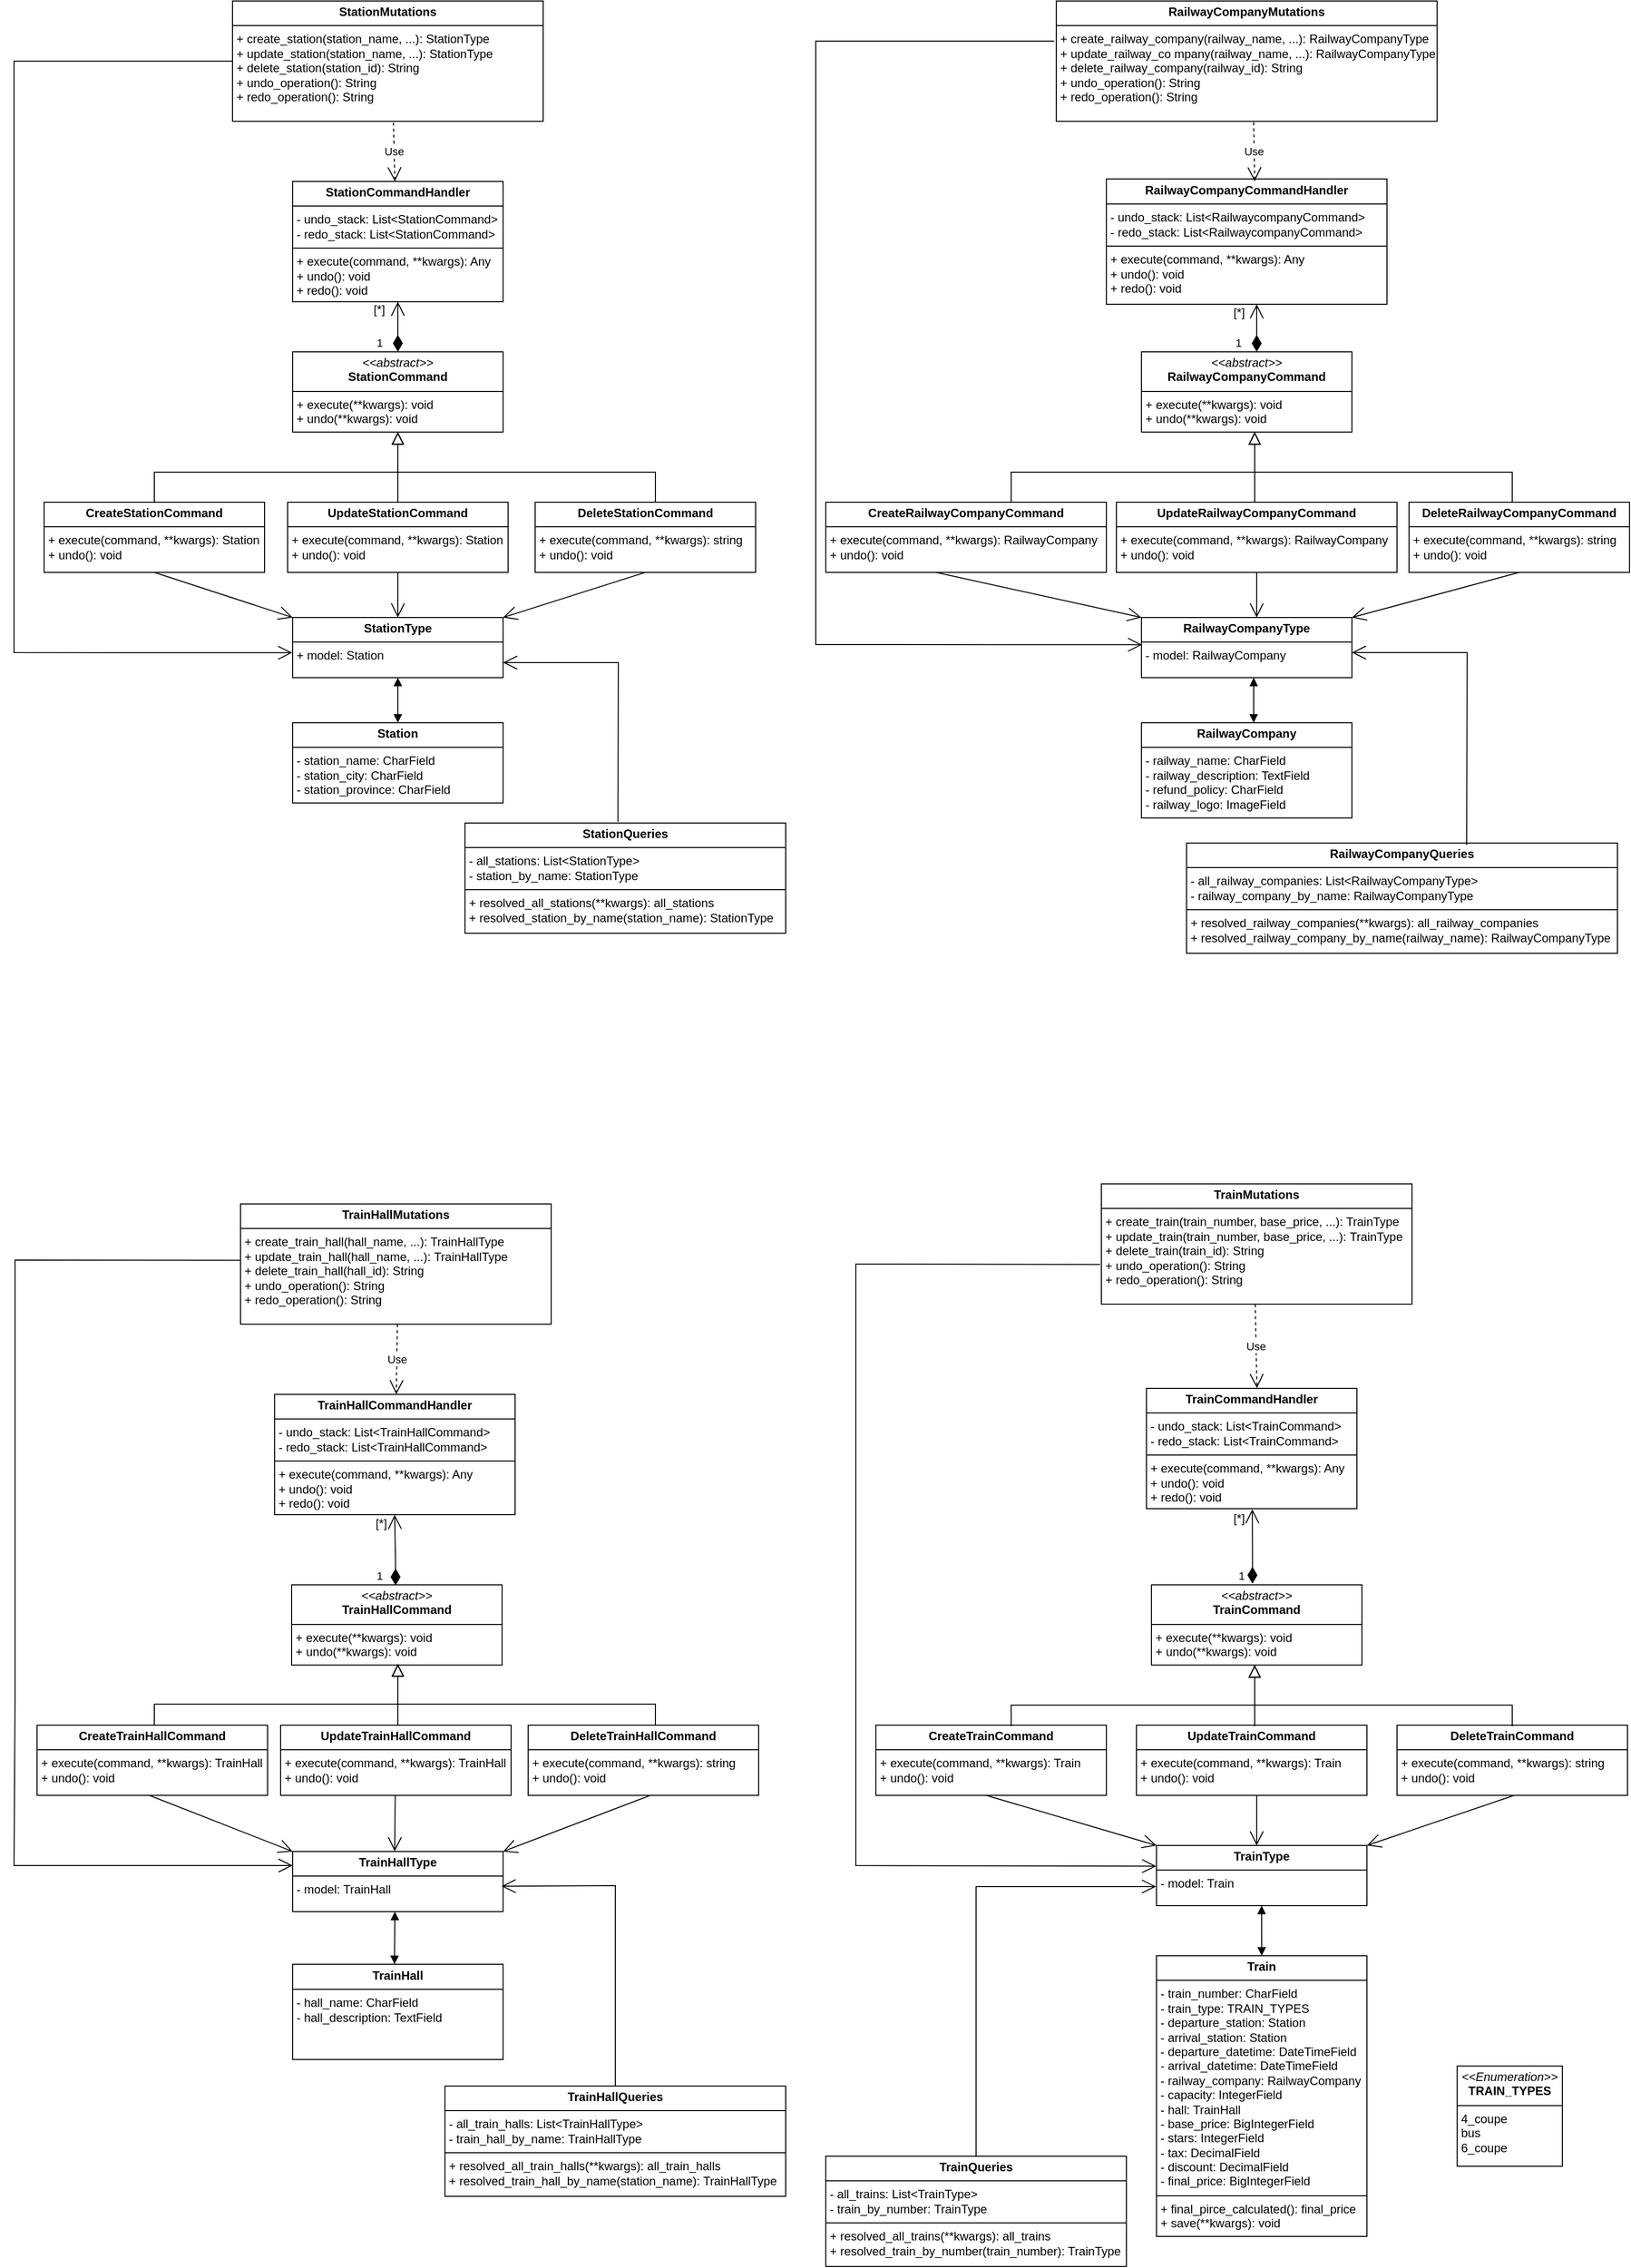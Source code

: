 <mxfile version="25.0.2">
  <diagram id="C5RBs43oDa-KdzZeNtuy" name="Page-1">
    <mxGraphModel dx="4097" dy="2389" grid="1" gridSize="10" guides="1" tooltips="1" connect="1" arrows="1" fold="1" page="1" pageScale="1" pageWidth="827" pageHeight="1169" math="0" shadow="0">
      <root>
        <mxCell id="WIyWlLk6GJQsqaUBKTNV-0" />
        <mxCell id="WIyWlLk6GJQsqaUBKTNV-1" parent="WIyWlLk6GJQsqaUBKTNV-0" />
        <mxCell id="HoljnPIvToN0olSSxeQU-0" value="&lt;p style=&quot;margin:0px;margin-top:4px;text-align:center;&quot;&gt;&lt;b&gt;TrainHallCommandHandler&lt;/b&gt;&lt;/p&gt;&lt;hr size=&quot;1&quot; style=&quot;border-style:solid;&quot;&gt;&lt;p style=&quot;margin:0px;margin-left:4px;&quot;&gt;- undo_stack: List&lt;span style=&quot;background-color: initial;&quot;&gt;&amp;lt;TrainHallCommand&amp;gt;&lt;/span&gt;&lt;/p&gt;&lt;p style=&quot;margin:0px;margin-left:4px;&quot;&gt;- redo_stack: List&lt;span style=&quot;background-color: initial;&quot;&gt;&amp;lt;TrainHallCommand&amp;gt;&lt;/span&gt;&lt;/p&gt;&lt;hr size=&quot;1&quot; style=&quot;border-style:solid;&quot;&gt;&lt;p style=&quot;margin:0px;margin-left:4px;&quot;&gt;+ execute(command, **kwargs): Any&lt;/p&gt;&lt;p style=&quot;margin:0px;margin-left:4px;&quot;&gt;+ undo(): void&lt;/p&gt;&lt;p style=&quot;margin:0px;margin-left:4px;&quot;&gt;+ redo(): void&lt;/p&gt;" style="verticalAlign=top;align=left;overflow=fill;html=1;whiteSpace=wrap;" parent="WIyWlLk6GJQsqaUBKTNV-1" vertex="1">
          <mxGeometry x="300" y="1450" width="240" height="120" as="geometry" />
        </mxCell>
        <mxCell id="HoljnPIvToN0olSSxeQU-1" value="&lt;p style=&quot;margin:0px;margin-top:4px;text-align:center;&quot;&gt;&lt;b&gt;StationCommandHandler&lt;/b&gt;&lt;/p&gt;&lt;hr size=&quot;1&quot; style=&quot;border-style:solid;&quot;&gt;&lt;p style=&quot;margin:0px;margin-left:4px;&quot;&gt;- undo_stack: List&amp;lt;StationCommand&amp;gt;&lt;/p&gt;&lt;p style=&quot;margin:0px;margin-left:4px;&quot;&gt;- redo_stack: List&amp;lt;StationCommand&amp;gt;&lt;/p&gt;&lt;hr size=&quot;1&quot; style=&quot;border-style:solid;&quot;&gt;&lt;p style=&quot;margin:0px;margin-left:4px;&quot;&gt;+ execute(command, **kwargs): Any&lt;/p&gt;&lt;p style=&quot;margin:0px;margin-left:4px;&quot;&gt;+ undo(): void&lt;/p&gt;&lt;p style=&quot;margin:0px;margin-left:4px;&quot;&gt;+ redo(): void&lt;/p&gt;" style="verticalAlign=top;align=left;overflow=fill;html=1;whiteSpace=wrap;" parent="WIyWlLk6GJQsqaUBKTNV-1" vertex="1">
          <mxGeometry x="318" y="240" width="210" height="120" as="geometry" />
        </mxCell>
        <mxCell id="HoljnPIvToN0olSSxeQU-2" value="&lt;p style=&quot;margin:0px;margin-top:4px;text-align:center;&quot;&gt;&lt;b&gt;RailwayCompanyCommandHandler&lt;/b&gt;&lt;/p&gt;&lt;hr size=&quot;1&quot; style=&quot;border-style:solid;&quot;&gt;&lt;p style=&quot;margin:0px;margin-left:4px;&quot;&gt;- undo_stack: List&amp;lt;RailwaycompanyCommand&amp;gt;&lt;/p&gt;&lt;p style=&quot;margin:0px;margin-left:4px;&quot;&gt;- redo_stack: List&amp;lt;&lt;span style=&quot;background-color: initial;&quot;&gt;RailwaycompanyCommand&lt;/span&gt;&lt;span style=&quot;background-color: initial;&quot;&gt;&amp;gt;&lt;/span&gt;&lt;/p&gt;&lt;hr size=&quot;1&quot; style=&quot;border-style:solid;&quot;&gt;&lt;p style=&quot;margin:0px;margin-left:4px;&quot;&gt;+ execute(command, **kwargs): Any&lt;/p&gt;&lt;p style=&quot;margin:0px;margin-left:4px;&quot;&gt;+ undo(): void&lt;/p&gt;&lt;p style=&quot;margin:0px;margin-left:4px;&quot;&gt;+ redo(): void&lt;/p&gt;" style="verticalAlign=top;align=left;overflow=fill;html=1;whiteSpace=wrap;" parent="WIyWlLk6GJQsqaUBKTNV-1" vertex="1">
          <mxGeometry x="1130" y="237.5" width="280" height="125" as="geometry" />
        </mxCell>
        <mxCell id="HoljnPIvToN0olSSxeQU-3" value="&lt;p style=&quot;margin:0px;margin-top:4px;text-align:center;&quot;&gt;&lt;b&gt;TrainCommandHandler&lt;/b&gt;&lt;/p&gt;&lt;hr size=&quot;1&quot; style=&quot;border-style:solid;&quot;&gt;&lt;p style=&quot;margin:0px;margin-left:4px;&quot;&gt;- undo_stack: List&lt;span style=&quot;background-color: initial;&quot;&gt;&amp;lt;TrainCommand&amp;gt;&lt;/span&gt;&lt;/p&gt;&lt;p style=&quot;margin:0px;margin-left:4px;&quot;&gt;- redo_stack: List&lt;span style=&quot;background-color: initial;&quot;&gt;&amp;lt;TrainCommand&amp;gt;&lt;/span&gt;&lt;/p&gt;&lt;hr size=&quot;1&quot; style=&quot;border-style:solid;&quot;&gt;&lt;p style=&quot;margin:0px;margin-left:4px;&quot;&gt;+ execute(command, **kwargs): Any&lt;/p&gt;&lt;p style=&quot;margin:0px;margin-left:4px;&quot;&gt;+ undo(): void&lt;/p&gt;&lt;p style=&quot;margin:0px;margin-left:4px;&quot;&gt;+ redo(): void&lt;/p&gt;" style="verticalAlign=top;align=left;overflow=fill;html=1;whiteSpace=wrap;" parent="WIyWlLk6GJQsqaUBKTNV-1" vertex="1">
          <mxGeometry x="1170" y="1444" width="210" height="120" as="geometry" />
        </mxCell>
        <mxCell id="HoljnPIvToN0olSSxeQU-4" value="&lt;p style=&quot;margin:0px;margin-top:4px;text-align:center;&quot;&gt;&lt;i&gt;&amp;lt;&amp;lt;abstract&amp;gt;&amp;gt;&lt;/i&gt;&lt;br&gt;&lt;b&gt;TrainHall&lt;/b&gt;&lt;b&gt;Command&lt;/b&gt;&lt;/p&gt;&lt;hr size=&quot;1&quot; style=&quot;border-style:solid;&quot;&gt;&lt;p style=&quot;margin:0px;margin-left:4px;&quot;&gt;+ execute(**kwargs): void&lt;br&gt;+&amp;nbsp;&lt;span style=&quot;background-color: initial;&quot;&gt;undo(**kwargs): void&lt;/span&gt;&lt;/p&gt;" style="verticalAlign=top;align=left;overflow=fill;html=1;whiteSpace=wrap;" parent="WIyWlLk6GJQsqaUBKTNV-1" vertex="1">
          <mxGeometry x="317" y="1640" width="210" height="80" as="geometry" />
        </mxCell>
        <mxCell id="HoljnPIvToN0olSSxeQU-5" value="&lt;p style=&quot;margin:0px;margin-top:4px;text-align:center;&quot;&gt;&lt;i&gt;&amp;lt;&amp;lt;abstract&amp;gt;&amp;gt;&lt;/i&gt;&lt;br&gt;&lt;b&gt;Station&lt;/b&gt;&lt;b&gt;Command&lt;/b&gt;&lt;/p&gt;&lt;hr size=&quot;1&quot; style=&quot;border-style:solid;&quot;&gt;&lt;p style=&quot;margin:0px;margin-left:4px;&quot;&gt;+ execute(**kwargs): void&lt;br&gt;+&amp;nbsp;&lt;span style=&quot;background-color: initial;&quot;&gt;undo(**kwargs): void&lt;/span&gt;&lt;/p&gt;" style="verticalAlign=top;align=left;overflow=fill;html=1;whiteSpace=wrap;" parent="WIyWlLk6GJQsqaUBKTNV-1" vertex="1">
          <mxGeometry x="318" y="410" width="210" height="80" as="geometry" />
        </mxCell>
        <mxCell id="HoljnPIvToN0olSSxeQU-6" value="&lt;p style=&quot;margin:0px;margin-top:4px;text-align:center;&quot;&gt;&lt;i&gt;&amp;lt;&amp;lt;abstract&amp;gt;&amp;gt;&lt;/i&gt;&lt;br&gt;&lt;b&gt;TrainCommand&lt;/b&gt;&lt;/p&gt;&lt;hr size=&quot;1&quot; style=&quot;border-style:solid;&quot;&gt;&lt;p style=&quot;margin:0px;margin-left:4px;&quot;&gt;+ execute(**kwargs): void&lt;br&gt;+&amp;nbsp;&lt;span style=&quot;background-color: initial;&quot;&gt;undo(**kwargs): void&lt;/span&gt;&lt;/p&gt;" style="verticalAlign=top;align=left;overflow=fill;html=1;whiteSpace=wrap;" parent="WIyWlLk6GJQsqaUBKTNV-1" vertex="1">
          <mxGeometry x="1175" y="1640" width="210" height="80" as="geometry" />
        </mxCell>
        <mxCell id="HoljnPIvToN0olSSxeQU-7" value="&lt;p style=&quot;margin:0px;margin-top:4px;text-align:center;&quot;&gt;&lt;i&gt;&amp;lt;&amp;lt;abstract&amp;gt;&amp;gt;&lt;/i&gt;&lt;br&gt;&lt;b&gt;RailwayCompany&lt;/b&gt;&lt;b&gt;Command&lt;/b&gt;&lt;/p&gt;&lt;hr size=&quot;1&quot; style=&quot;border-style:solid;&quot;&gt;&lt;p style=&quot;margin:0px;margin-left:4px;&quot;&gt;+ execute(**kwargs): void&lt;br&gt;+&amp;nbsp;&lt;span style=&quot;background-color: initial;&quot;&gt;undo(**kwargs): void&lt;/span&gt;&lt;/p&gt;" style="verticalAlign=top;align=left;overflow=fill;html=1;whiteSpace=wrap;" parent="WIyWlLk6GJQsqaUBKTNV-1" vertex="1">
          <mxGeometry x="1165" y="410" width="210" height="80" as="geometry" />
        </mxCell>
        <mxCell id="HoljnPIvToN0olSSxeQU-8" value="&lt;p style=&quot;margin:0px;margin-top:4px;text-align:center;&quot;&gt;&lt;b&gt;Create&lt;/b&gt;&lt;b&gt;TrainHall&lt;/b&gt;&lt;b&gt;Command&lt;/b&gt;&lt;br&gt;&lt;/p&gt;&lt;hr size=&quot;1&quot; style=&quot;border-style:solid;&quot;&gt;&lt;p style=&quot;margin:0px;margin-left:4px;&quot;&gt;&lt;/p&gt;&lt;p style=&quot;margin:0px;margin-left:4px;&quot;&gt;+ execute(command, **kwargs): TrainHall&lt;/p&gt;&lt;p style=&quot;margin:0px;margin-left:4px;&quot;&gt;+ undo(): void&lt;/p&gt;" style="verticalAlign=top;align=left;overflow=fill;html=1;whiteSpace=wrap;" parent="WIyWlLk6GJQsqaUBKTNV-1" vertex="1">
          <mxGeometry x="63" y="1780" width="230" height="70" as="geometry" />
        </mxCell>
        <mxCell id="HoljnPIvToN0olSSxeQU-9" value="&lt;p style=&quot;margin:0px;margin-top:4px;text-align:center;&quot;&gt;&lt;b&gt;Create&lt;/b&gt;&lt;b&gt;Station&lt;/b&gt;&lt;b&gt;Command&lt;/b&gt;&lt;/p&gt;&lt;hr size=&quot;1&quot; style=&quot;border-style:solid;&quot;&gt;&lt;p style=&quot;margin:0px;margin-left:4px;&quot;&gt;+ execute(command, **kwargs): Station&lt;/p&gt;&lt;p style=&quot;margin:0px;margin-left:4px;&quot;&gt;+ undo(): void&lt;/p&gt;" style="verticalAlign=top;align=left;overflow=fill;html=1;whiteSpace=wrap;" parent="WIyWlLk6GJQsqaUBKTNV-1" vertex="1">
          <mxGeometry x="70" y="560" width="220" height="70" as="geometry" />
        </mxCell>
        <mxCell id="HoljnPIvToN0olSSxeQU-10" value="&lt;p style=&quot;margin:0px;margin-top:4px;text-align:center;&quot;&gt;&lt;b&gt;Create&lt;/b&gt;&lt;b&gt;RailwayCompany&lt;/b&gt;&lt;b&gt;Command&lt;/b&gt;&lt;/p&gt;&lt;hr size=&quot;1&quot; style=&quot;border-style:solid;&quot;&gt;&lt;p style=&quot;margin:0px;margin-left:4px;&quot;&gt;+ execute(command, **kwargs): RailwayCompany&lt;/p&gt;&lt;p style=&quot;margin:0px;margin-left:4px;&quot;&gt;+ undo(): void&lt;/p&gt;" style="verticalAlign=top;align=left;overflow=fill;html=1;whiteSpace=wrap;" parent="WIyWlLk6GJQsqaUBKTNV-1" vertex="1">
          <mxGeometry x="850" y="560" width="280" height="70" as="geometry" />
        </mxCell>
        <mxCell id="HoljnPIvToN0olSSxeQU-11" value="&lt;p style=&quot;margin:0px;margin-top:4px;text-align:center;&quot;&gt;&lt;b&gt;CreateTrainCommand&lt;/b&gt;&lt;/p&gt;&lt;hr size=&quot;1&quot; style=&quot;border-style:solid;&quot;&gt;&lt;p style=&quot;margin:0px;margin-left:4px;&quot;&gt;+ execute(command, **kwargs): Train&lt;/p&gt;&lt;p style=&quot;margin:0px;margin-left:4px;&quot;&gt;+ undo(): void&lt;/p&gt;" style="verticalAlign=top;align=left;overflow=fill;html=1;whiteSpace=wrap;" parent="WIyWlLk6GJQsqaUBKTNV-1" vertex="1">
          <mxGeometry x="900" y="1780" width="230" height="70" as="geometry" />
        </mxCell>
        <mxCell id="HoljnPIvToN0olSSxeQU-12" value="&lt;p style=&quot;margin:0px;margin-top:4px;text-align:center;&quot;&gt;&lt;b&gt;Update&lt;/b&gt;&lt;b&gt;TrainHall&lt;/b&gt;&lt;b&gt;Command&lt;/b&gt;&lt;br&gt;&lt;/p&gt;&lt;hr size=&quot;1&quot; style=&quot;border-style:solid;&quot;&gt;&lt;p style=&quot;margin:0px;margin-left:4px;&quot;&gt;&lt;/p&gt;&lt;p style=&quot;margin:0px;margin-left:4px;&quot;&gt;+ execute(command, **kwargs): TrainHall&lt;/p&gt;&lt;p style=&quot;margin:0px;margin-left:4px;&quot;&gt;+ undo(): void&lt;/p&gt;" style="verticalAlign=top;align=left;overflow=fill;html=1;whiteSpace=wrap;" parent="WIyWlLk6GJQsqaUBKTNV-1" vertex="1">
          <mxGeometry x="306" y="1780" width="230" height="70" as="geometry" />
        </mxCell>
        <mxCell id="HoljnPIvToN0olSSxeQU-13" value="&lt;p style=&quot;margin:0px;margin-top:4px;text-align:center;&quot;&gt;&lt;b&gt;Update&lt;/b&gt;&lt;b&gt;Station&lt;/b&gt;&lt;b&gt;Command&lt;/b&gt;&lt;/p&gt;&lt;hr size=&quot;1&quot; style=&quot;border-style:solid;&quot;&gt;&lt;p style=&quot;margin:0px;margin-left:4px;&quot;&gt;+ execute(command, **kwargs): Station&lt;/p&gt;&lt;p style=&quot;margin:0px;margin-left:4px;&quot;&gt;+ undo(): void&lt;/p&gt;" style="verticalAlign=top;align=left;overflow=fill;html=1;whiteSpace=wrap;" parent="WIyWlLk6GJQsqaUBKTNV-1" vertex="1">
          <mxGeometry x="313" y="560" width="220" height="70" as="geometry" />
        </mxCell>
        <mxCell id="HoljnPIvToN0olSSxeQU-14" value="&lt;p style=&quot;margin:0px;margin-top:4px;text-align:center;&quot;&gt;&lt;b&gt;Update&lt;/b&gt;&lt;b&gt;RailwayCompany&lt;/b&gt;&lt;b&gt;Command&lt;/b&gt;&lt;/p&gt;&lt;hr size=&quot;1&quot; style=&quot;border-style:solid;&quot;&gt;&lt;p style=&quot;margin:0px;margin-left:4px;&quot;&gt;+ execute(command, **kwargs): RailwayCompany&lt;/p&gt;&lt;p style=&quot;margin:0px;margin-left:4px;&quot;&gt;+ undo(): void&lt;/p&gt;" style="verticalAlign=top;align=left;overflow=fill;html=1;whiteSpace=wrap;" parent="WIyWlLk6GJQsqaUBKTNV-1" vertex="1">
          <mxGeometry x="1140" y="560" width="280" height="70" as="geometry" />
        </mxCell>
        <mxCell id="HoljnPIvToN0olSSxeQU-15" value="&lt;p style=&quot;margin:0px;margin-top:4px;text-align:center;&quot;&gt;&lt;b&gt;UpdateTrainCommand&lt;/b&gt;&lt;/p&gt;&lt;hr size=&quot;1&quot; style=&quot;border-style:solid;&quot;&gt;&lt;p style=&quot;margin:0px;margin-left:4px;&quot;&gt;+ execute(command, **kwargs): Train&lt;/p&gt;&lt;p style=&quot;margin:0px;margin-left:4px;&quot;&gt;+ undo(): void&lt;/p&gt;" style="verticalAlign=top;align=left;overflow=fill;html=1;whiteSpace=wrap;" parent="WIyWlLk6GJQsqaUBKTNV-1" vertex="1">
          <mxGeometry x="1160" y="1780" width="230" height="70" as="geometry" />
        </mxCell>
        <mxCell id="HoljnPIvToN0olSSxeQU-16" value="&lt;p style=&quot;margin:0px;margin-top:4px;text-align:center;&quot;&gt;&lt;b style=&quot;background-color: initial;&quot;&gt;Delete&lt;/b&gt;&lt;b&gt;TrainHall&lt;/b&gt;&lt;b&gt;Command&lt;/b&gt;&lt;br&gt;&lt;/p&gt;&lt;hr size=&quot;1&quot; style=&quot;border-style:solid;&quot;&gt;&lt;p style=&quot;margin:0px;margin-left:4px;&quot;&gt;&lt;/p&gt;&lt;p style=&quot;margin:0px;margin-left:4px;&quot;&gt;+ execute(command, **kwargs): string&lt;/p&gt;&lt;p style=&quot;margin:0px;margin-left:4px;&quot;&gt;+ undo(): void&lt;/p&gt;" style="verticalAlign=top;align=left;overflow=fill;html=1;whiteSpace=wrap;" parent="WIyWlLk6GJQsqaUBKTNV-1" vertex="1">
          <mxGeometry x="553" y="1780" width="230" height="70" as="geometry" />
        </mxCell>
        <mxCell id="HoljnPIvToN0olSSxeQU-17" value="&lt;p style=&quot;margin:0px;margin-top:4px;text-align:center;&quot;&gt;&lt;b&gt;Delete&lt;/b&gt;&lt;b&gt;Station&lt;/b&gt;&lt;b&gt;Command&lt;/b&gt;&lt;/p&gt;&lt;hr size=&quot;1&quot; style=&quot;border-style:solid;&quot;&gt;&lt;p style=&quot;margin:0px;margin-left:4px;&quot;&gt;+ execute(command, **kwargs):&amp;nbsp;&lt;span style=&quot;background-color: initial;&quot;&gt;string&lt;/span&gt;&lt;/p&gt;&lt;p style=&quot;margin:0px;margin-left:4px;&quot;&gt;+ undo(): void&lt;/p&gt;" style="verticalAlign=top;align=left;overflow=fill;html=1;whiteSpace=wrap;" parent="WIyWlLk6GJQsqaUBKTNV-1" vertex="1">
          <mxGeometry x="560" y="560" width="220" height="70" as="geometry" />
        </mxCell>
        <mxCell id="HoljnPIvToN0olSSxeQU-18" value="&lt;p style=&quot;margin:0px;margin-top:4px;text-align:center;&quot;&gt;&lt;b style=&quot;background-color: initial;&quot;&gt;Delete&lt;/b&gt;&lt;b&gt;RailwayCompany&lt;/b&gt;&lt;b&gt;Command&lt;/b&gt;&lt;/p&gt;&lt;hr size=&quot;1&quot; style=&quot;border-style:solid;&quot;&gt;&lt;p style=&quot;margin:0px;margin-left:4px;&quot;&gt;+ execute(command, **kwargs):&amp;nbsp;&lt;span style=&quot;background-color: initial;&quot;&gt;string&lt;/span&gt;&lt;/p&gt;&lt;p style=&quot;margin:0px;margin-left:4px;&quot;&gt;+ undo(): void&lt;/p&gt;" style="verticalAlign=top;align=left;overflow=fill;html=1;whiteSpace=wrap;" parent="WIyWlLk6GJQsqaUBKTNV-1" vertex="1">
          <mxGeometry x="1432" y="560" width="220" height="70" as="geometry" />
        </mxCell>
        <mxCell id="HoljnPIvToN0olSSxeQU-19" value="&lt;p style=&quot;margin:0px;margin-top:4px;text-align:center;&quot;&gt;&lt;b style=&quot;background-color: initial;&quot;&gt;Delete&lt;/b&gt;&lt;b&gt;TrainCommand&lt;/b&gt;&lt;/p&gt;&lt;hr size=&quot;1&quot; style=&quot;border-style:solid;&quot;&gt;&lt;p style=&quot;margin:0px;margin-left:4px;&quot;&gt;+ execute(command, **kwargs):&amp;nbsp;&lt;span style=&quot;background-color: initial;&quot;&gt;string&lt;/span&gt;&lt;/p&gt;&lt;p style=&quot;margin:0px;margin-left:4px;&quot;&gt;+ undo(): void&lt;/p&gt;" style="verticalAlign=top;align=left;overflow=fill;html=1;whiteSpace=wrap;" parent="WIyWlLk6GJQsqaUBKTNV-1" vertex="1">
          <mxGeometry x="1420" y="1780" width="230" height="70" as="geometry" />
        </mxCell>
        <mxCell id="kHMZLF0wuuY4l7XT_qzu-0" value="&lt;p style=&quot;margin:0px;margin-top:4px;text-align:center;&quot;&gt;&lt;b&gt;StationType&lt;/b&gt;&lt;/p&gt;&lt;hr size=&quot;1&quot; style=&quot;border-style:solid;&quot;&gt;&lt;p style=&quot;margin:0px;margin-left:4px;&quot;&gt;+&amp;nbsp;&lt;span style=&quot;background-color: initial;&quot;&gt;model: Station&lt;/span&gt;&lt;/p&gt;" style="verticalAlign=top;align=left;overflow=fill;html=1;whiteSpace=wrap;" parent="WIyWlLk6GJQsqaUBKTNV-1" vertex="1">
          <mxGeometry x="318" y="675" width="210" height="60" as="geometry" />
        </mxCell>
        <mxCell id="kHMZLF0wuuY4l7XT_qzu-1" value="&lt;p style=&quot;margin:0px;margin-top:4px;text-align:center;&quot;&gt;&lt;b&gt;TrainHallType&lt;/b&gt;&lt;/p&gt;&lt;hr size=&quot;1&quot; style=&quot;border-style:solid;&quot;&gt;&lt;p style=&quot;margin:0px;margin-left:4px;&quot;&gt;- model: TrainHall&lt;/p&gt;" style="verticalAlign=top;align=left;overflow=fill;html=1;whiteSpace=wrap;" parent="WIyWlLk6GJQsqaUBKTNV-1" vertex="1">
          <mxGeometry x="318" y="1906" width="210" height="60" as="geometry" />
        </mxCell>
        <mxCell id="kHMZLF0wuuY4l7XT_qzu-2" value="&lt;p style=&quot;margin:0px;margin-top:4px;text-align:center;&quot;&gt;&lt;b&gt;TrainType&lt;/b&gt;&lt;/p&gt;&lt;hr size=&quot;1&quot; style=&quot;border-style:solid;&quot;&gt;&lt;p style=&quot;margin:0px;margin-left:4px;&quot;&gt;-&amp;nbsp;&lt;span style=&quot;background-color: initial;&quot;&gt;model: Train&lt;/span&gt;&lt;/p&gt;" style="verticalAlign=top;align=left;overflow=fill;html=1;whiteSpace=wrap;" parent="WIyWlLk6GJQsqaUBKTNV-1" vertex="1">
          <mxGeometry x="1180" y="1900" width="210" height="60" as="geometry" />
        </mxCell>
        <mxCell id="kHMZLF0wuuY4l7XT_qzu-3" value="&lt;p style=&quot;margin:0px;margin-top:4px;text-align:center;&quot;&gt;&lt;b&gt;RailwayCompanyType&lt;/b&gt;&lt;/p&gt;&lt;hr size=&quot;1&quot; style=&quot;border-style:solid;&quot;&gt;&lt;p style=&quot;margin:0px;margin-left:4px;&quot;&gt;-&amp;nbsp;&lt;span style=&quot;background-color: initial;&quot;&gt;model: RailwayCompany&lt;/span&gt;&lt;/p&gt;" style="verticalAlign=top;align=left;overflow=fill;html=1;whiteSpace=wrap;" parent="WIyWlLk6GJQsqaUBKTNV-1" vertex="1">
          <mxGeometry x="1165" y="675" width="210" height="60" as="geometry" />
        </mxCell>
        <mxCell id="kHMZLF0wuuY4l7XT_qzu-4" value="&lt;p style=&quot;margin:0px;margin-top:4px;text-align:center;&quot;&gt;&lt;b&gt;Station&lt;/b&gt;&lt;/p&gt;&lt;hr size=&quot;1&quot; style=&quot;border-style:solid;&quot;&gt;&lt;p style=&quot;margin:0px;margin-left:4px;&quot;&gt;- station_&lt;span style=&quot;background-color: initial;&quot;&gt;name: CharField&lt;/span&gt;&lt;/p&gt;&lt;p style=&quot;margin:0px;margin-left:4px;&quot;&gt;&lt;span style=&quot;background-color: initial;&quot;&gt;-&amp;nbsp;&lt;/span&gt;station_&lt;span style=&quot;background-color: initial;&quot;&gt;city:&amp;nbsp;&lt;/span&gt;&lt;span style=&quot;background-color: initial;&quot;&gt;CharField&lt;/span&gt;&lt;/p&gt;&lt;p style=&quot;margin:0px;margin-left:4px;&quot;&gt;&lt;span style=&quot;background-color: initial;&quot;&gt;-&amp;nbsp;&lt;/span&gt;station_&lt;span style=&quot;background-color: initial;&quot;&gt;province: CharField&lt;/span&gt;&lt;/p&gt;" style="verticalAlign=top;align=left;overflow=fill;html=1;whiteSpace=wrap;" parent="WIyWlLk6GJQsqaUBKTNV-1" vertex="1">
          <mxGeometry x="318" y="780" width="210" height="80" as="geometry" />
        </mxCell>
        <mxCell id="kHMZLF0wuuY4l7XT_qzu-5" value="&lt;p style=&quot;margin:0px;margin-top:4px;text-align:center;&quot;&gt;&lt;b&gt;TrainHall&lt;/b&gt;&lt;/p&gt;&lt;hr size=&quot;1&quot; style=&quot;border-style:solid;&quot;&gt;&lt;p style=&quot;margin:0px;margin-left:4px;&quot;&gt;- hall_name: CharField&lt;/p&gt;&lt;p style=&quot;margin:0px;margin-left:4px;&quot;&gt;- hall_description: TextField&lt;/p&gt;" style="verticalAlign=top;align=left;overflow=fill;html=1;whiteSpace=wrap;" parent="WIyWlLk6GJQsqaUBKTNV-1" vertex="1">
          <mxGeometry x="318" y="2018.5" width="210" height="95" as="geometry" />
        </mxCell>
        <mxCell id="kHMZLF0wuuY4l7XT_qzu-6" value="&lt;p style=&quot;margin:0px;margin-top:4px;text-align:center;&quot;&gt;&lt;b&gt;RailwayCompany&lt;/b&gt;&lt;/p&gt;&lt;hr size=&quot;1&quot; style=&quot;border-style:solid;&quot;&gt;&lt;p style=&quot;margin:0px;margin-left:4px;&quot;&gt;- railway_name: CharField&lt;/p&gt;&lt;p style=&quot;margin:0px;margin-left:4px;&quot;&gt;- railway_description: TextField&lt;br&gt;&lt;/p&gt;&lt;p style=&quot;margin:0px;margin-left:4px;&quot;&gt;- refund_policy:&amp;nbsp;&lt;span style=&quot;background-color: initial;&quot;&gt;CharField&lt;/span&gt;&lt;br&gt;&lt;/p&gt;&lt;p style=&quot;margin:0px;margin-left:4px;&quot;&gt;- railway_logo:&amp;nbsp;&lt;span style=&quot;background-color: initial;&quot;&gt;ImageField&lt;/span&gt;&lt;br&gt;&lt;/p&gt;" style="verticalAlign=top;align=left;overflow=fill;html=1;whiteSpace=wrap;" parent="WIyWlLk6GJQsqaUBKTNV-1" vertex="1">
          <mxGeometry x="1165" y="780" width="210" height="95" as="geometry" />
        </mxCell>
        <mxCell id="kHMZLF0wuuY4l7XT_qzu-7" value="&lt;p style=&quot;margin:0px;margin-top:4px;text-align:center;&quot;&gt;&lt;b&gt;Train&lt;/b&gt;&lt;/p&gt;&lt;hr size=&quot;1&quot; style=&quot;border-style:solid;&quot;&gt;&lt;p style=&quot;margin:0px;margin-left:4px;&quot;&gt;- train_number: CharField&lt;/p&gt;&lt;p style=&quot;margin:0px;margin-left:4px;&quot;&gt;- train_type: TRAIN_TYPES&lt;/p&gt;&lt;p style=&quot;margin:0px;margin-left:4px;&quot;&gt;- departure_station: Station&lt;/p&gt;&lt;p style=&quot;margin:0px;margin-left:4px;&quot;&gt;- arrival_station: Station&lt;/p&gt;&lt;p style=&quot;margin:0px;margin-left:4px;&quot;&gt;- departure_datetime: DateTimeField&lt;/p&gt;&lt;p style=&quot;margin:0px;margin-left:4px;&quot;&gt;- arrival_datetime: DateTimeField&lt;/p&gt;&lt;p style=&quot;margin:0px;margin-left:4px;&quot;&gt;- railway_company: RailwayCompany&lt;/p&gt;&lt;p style=&quot;margin:0px;margin-left:4px;&quot;&gt;- capacity: IntegerField&lt;/p&gt;&lt;p style=&quot;margin:0px;margin-left:4px;&quot;&gt;- hall: TrainHall&lt;/p&gt;&lt;p style=&quot;margin:0px;margin-left:4px;&quot;&gt;- base_price: BigIntegerField&lt;/p&gt;&lt;p style=&quot;margin:0px;margin-left:4px;&quot;&gt;&lt;span style=&quot;background-color: initial;&quot;&gt;- stars: IntegerField&lt;/span&gt;&lt;/p&gt;&lt;p style=&quot;margin:0px;margin-left:4px;&quot;&gt;- tax: DecimalField&lt;/p&gt;&lt;p style=&quot;margin:0px;margin-left:4px;&quot;&gt;- discount: DecimalField&lt;/p&gt;&lt;p style=&quot;margin:0px;margin-left:4px;&quot;&gt;- final_price:&amp;nbsp;&lt;span style=&quot;background-color: initial;&quot;&gt;BigIntegerField&lt;/span&gt;&lt;br&gt;&lt;/p&gt;&lt;hr size=&quot;1&quot; style=&quot;border-style:solid;&quot;&gt;&lt;p style=&quot;margin: 0px 0px 0px 4px;&quot;&gt;&lt;span style=&quot;background-color: initial;&quot;&gt;+ final_pirce_calculated(): final_price&lt;/span&gt;&lt;br&gt;&lt;/p&gt;&lt;p style=&quot;margin: 0px 0px 0px 4px;&quot;&gt;+ save(**kwargs): void&lt;/p&gt;" style="verticalAlign=top;align=left;overflow=fill;html=1;whiteSpace=wrap;" parent="WIyWlLk6GJQsqaUBKTNV-1" vertex="1">
          <mxGeometry x="1180" y="2010" width="210" height="280" as="geometry" />
        </mxCell>
        <mxCell id="cA7v9_uqXsThu2jaeRYp-0" value="1" style="endArrow=open;html=1;endSize=12;startArrow=diamondThin;startSize=14;startFill=1;edgeStyle=orthogonalEdgeStyle;align=left;verticalAlign=bottom;rounded=0;exitX=0.5;exitY=0;exitDx=0;exitDy=0;entryX=0.5;entryY=1;entryDx=0;entryDy=0;" parent="WIyWlLk6GJQsqaUBKTNV-1" source="HoljnPIvToN0olSSxeQU-5" target="HoljnPIvToN0olSSxeQU-1" edge="1">
          <mxGeometry x="-1" y="23" relative="1" as="geometry">
            <mxPoint x="400" y="390" as="sourcePoint" />
            <mxPoint x="560" y="390" as="targetPoint" />
            <mxPoint as="offset" />
          </mxGeometry>
        </mxCell>
        <mxCell id="cA7v9_uqXsThu2jaeRYp-1" value="[*]" style="text;html=1;align=center;verticalAlign=middle;resizable=0;points=[];autosize=1;strokeColor=none;fillColor=none;" parent="WIyWlLk6GJQsqaUBKTNV-1" vertex="1">
          <mxGeometry x="389" y="353" width="30" height="30" as="geometry" />
        </mxCell>
        <mxCell id="cA7v9_uqXsThu2jaeRYp-2" value="" style="endArrow=block;endSize=10;endFill=0;shadow=0;strokeWidth=1;rounded=0;curved=0;edgeStyle=elbowEdgeStyle;elbow=vertical;entryX=0.5;entryY=1;entryDx=0;entryDy=0;" parent="WIyWlLk6GJQsqaUBKTNV-1" target="HoljnPIvToN0olSSxeQU-5" edge="1">
          <mxGeometry width="160" relative="1" as="geometry">
            <mxPoint x="680" y="560" as="sourcePoint" />
            <mxPoint x="570" y="458" as="targetPoint" />
            <Array as="points">
              <mxPoint x="550" y="530" />
            </Array>
          </mxGeometry>
        </mxCell>
        <mxCell id="cA7v9_uqXsThu2jaeRYp-3" value="" style="endArrow=block;endSize=10;endFill=0;shadow=0;strokeWidth=1;rounded=0;curved=0;edgeStyle=elbowEdgeStyle;elbow=vertical;entryX=0.5;entryY=1;entryDx=0;entryDy=0;exitX=0.5;exitY=0;exitDx=0;exitDy=0;" parent="WIyWlLk6GJQsqaUBKTNV-1" source="HoljnPIvToN0olSSxeQU-9" target="HoljnPIvToN0olSSxeQU-5" edge="1">
          <mxGeometry width="160" relative="1" as="geometry">
            <mxPoint x="289" y="592" as="sourcePoint" />
            <mxPoint x="389" y="490" as="targetPoint" />
            <Array as="points">
              <mxPoint x="360" y="530" />
            </Array>
          </mxGeometry>
        </mxCell>
        <mxCell id="cA7v9_uqXsThu2jaeRYp-4" value="" style="endArrow=block;endSize=10;endFill=0;shadow=0;strokeWidth=1;rounded=0;curved=0;edgeStyle=elbowEdgeStyle;elbow=vertical;exitX=0.5;exitY=0;exitDx=0;exitDy=0;entryX=0.5;entryY=1;entryDx=0;entryDy=0;" parent="WIyWlLk6GJQsqaUBKTNV-1" source="HoljnPIvToN0olSSxeQU-13" target="HoljnPIvToN0olSSxeQU-5" edge="1">
          <mxGeometry width="160" relative="1" as="geometry">
            <mxPoint x="190" y="570" as="sourcePoint" />
            <mxPoint x="420" y="490" as="targetPoint" />
            <Array as="points">
              <mxPoint x="370" y="540" />
            </Array>
          </mxGeometry>
        </mxCell>
        <mxCell id="cA7v9_uqXsThu2jaeRYp-6" value="" style="endArrow=open;endFill=1;endSize=12;html=1;rounded=0;exitX=0.5;exitY=1;exitDx=0;exitDy=0;entryX=1;entryY=0;entryDx=0;entryDy=0;" parent="WIyWlLk6GJQsqaUBKTNV-1" source="HoljnPIvToN0olSSxeQU-17" target="kHMZLF0wuuY4l7XT_qzu-0" edge="1">
          <mxGeometry width="160" relative="1" as="geometry">
            <mxPoint x="320" y="660" as="sourcePoint" />
            <mxPoint x="480" y="660" as="targetPoint" />
          </mxGeometry>
        </mxCell>
        <mxCell id="cA7v9_uqXsThu2jaeRYp-7" value="" style="endArrow=open;endFill=1;endSize=12;html=1;rounded=0;exitX=0.5;exitY=1;exitDx=0;exitDy=0;" parent="WIyWlLk6GJQsqaUBKTNV-1" source="HoljnPIvToN0olSSxeQU-13" target="kHMZLF0wuuY4l7XT_qzu-0" edge="1">
          <mxGeometry width="160" relative="1" as="geometry">
            <mxPoint x="320" y="660" as="sourcePoint" />
            <mxPoint x="480" y="660" as="targetPoint" />
          </mxGeometry>
        </mxCell>
        <mxCell id="cA7v9_uqXsThu2jaeRYp-8" value="" style="endArrow=open;endFill=1;endSize=12;html=1;rounded=0;exitX=0.5;exitY=1;exitDx=0;exitDy=0;entryX=0;entryY=0;entryDx=0;entryDy=0;" parent="WIyWlLk6GJQsqaUBKTNV-1" source="HoljnPIvToN0olSSxeQU-9" target="kHMZLF0wuuY4l7XT_qzu-0" edge="1">
          <mxGeometry width="160" relative="1" as="geometry">
            <mxPoint x="320" y="660" as="sourcePoint" />
            <mxPoint x="480" y="660" as="targetPoint" />
          </mxGeometry>
        </mxCell>
        <mxCell id="cA7v9_uqXsThu2jaeRYp-9" value="Use" style="endArrow=open;endSize=12;dashed=1;html=1;rounded=0;exitX=0.518;exitY=1.011;exitDx=0;exitDy=0;entryX=0.486;entryY=0;entryDx=0;entryDy=0;entryPerimeter=0;exitPerimeter=0;" parent="WIyWlLk6GJQsqaUBKTNV-1" source="cA7v9_uqXsThu2jaeRYp-10" target="HoljnPIvToN0olSSxeQU-1" edge="1">
          <mxGeometry x="-0.012" width="160" relative="1" as="geometry">
            <mxPoint x="400" y="180" as="sourcePoint" />
            <mxPoint x="560" y="180" as="targetPoint" />
            <mxPoint as="offset" />
          </mxGeometry>
        </mxCell>
        <mxCell id="cA7v9_uqXsThu2jaeRYp-10" value="&lt;p style=&quot;margin:0px;margin-top:4px;text-align:center;&quot;&gt;&lt;b&gt;StationMutations&lt;/b&gt;&lt;/p&gt;&lt;hr size=&quot;1&quot; style=&quot;border-style:solid;&quot;&gt;&lt;p style=&quot;margin:0px;margin-left:4px;&quot;&gt;&lt;/p&gt;&lt;p style=&quot;margin:0px;margin-left:4px;&quot;&gt;+ create_station(station_name, ...): StationType&lt;/p&gt;&lt;p style=&quot;margin:0px;margin-left:4px;&quot;&gt;+ update_station(&lt;span style=&quot;background-color: initial;&quot;&gt;station_name, ...&lt;/span&gt;&lt;span style=&quot;background-color: initial;&quot;&gt;):&amp;nbsp;&lt;/span&gt;&lt;span style=&quot;background-color: initial;&quot;&gt;StationType&lt;/span&gt;&lt;/p&gt;&lt;p style=&quot;margin:0px;margin-left:4px;&quot;&gt;+ delete_station(station_id): String&lt;/p&gt;&lt;p style=&quot;margin:0px;margin-left:4px;&quot;&gt;+ undo_operation(): String&lt;/p&gt;&lt;p style=&quot;margin:0px;margin-left:4px;&quot;&gt;+ redo_operation(): String&lt;/p&gt;" style="verticalAlign=top;align=left;overflow=fill;html=1;whiteSpace=wrap;" parent="WIyWlLk6GJQsqaUBKTNV-1" vertex="1">
          <mxGeometry x="258" y="60" width="310" height="120" as="geometry" />
        </mxCell>
        <mxCell id="cA7v9_uqXsThu2jaeRYp-12" value="&lt;p style=&quot;margin:0px;margin-top:4px;text-align:center;&quot;&gt;&lt;b&gt;StationQueries&lt;/b&gt;&lt;br&gt;&lt;/p&gt;&lt;hr size=&quot;1&quot; style=&quot;border-style:solid;&quot;&gt;&lt;p style=&quot;margin: 0px 0px 0px 4px;&quot;&gt;-&amp;nbsp;&lt;span style=&quot;background-color: initial;&quot;&gt;all_stations: List&amp;lt;StationType&amp;gt;&lt;/span&gt;&lt;/p&gt;&lt;p style=&quot;margin: 0px 0px 0px 4px;&quot;&gt;&lt;span style=&quot;background-color: initial;&quot;&gt;- station_by_name: StationType&lt;/span&gt;&lt;/p&gt;&lt;hr size=&quot;1&quot; style=&quot;border-style:solid;&quot;&gt;&lt;p style=&quot;margin:0px;margin-left:4px;&quot;&gt;+ resolved_all_stations(**kwargs): all_stations&lt;/p&gt;&lt;p style=&quot;margin:0px;margin-left:4px;&quot;&gt;+ resolved_station_by_name(station_name): StationType&amp;nbsp;&lt;/p&gt;" style="verticalAlign=top;align=left;overflow=fill;html=1;whiteSpace=wrap;" parent="WIyWlLk6GJQsqaUBKTNV-1" vertex="1">
          <mxGeometry x="490" y="880" width="320" height="110" as="geometry" />
        </mxCell>
        <mxCell id="cA7v9_uqXsThu2jaeRYp-14" value="" style="endArrow=open;endFill=1;endSize=12;html=1;rounded=0;entryX=1;entryY=0.75;entryDx=0;entryDy=0;exitX=0.477;exitY=-0.011;exitDx=0;exitDy=0;exitPerimeter=0;" parent="WIyWlLk6GJQsqaUBKTNV-1" source="cA7v9_uqXsThu2jaeRYp-12" target="kHMZLF0wuuY4l7XT_qzu-0" edge="1">
          <mxGeometry width="160" relative="1" as="geometry">
            <mxPoint x="440" y="800" as="sourcePoint" />
            <mxPoint x="600" y="800" as="targetPoint" />
            <Array as="points">
              <mxPoint x="643" y="720" />
            </Array>
          </mxGeometry>
        </mxCell>
        <mxCell id="cA7v9_uqXsThu2jaeRYp-15" value="" style="endArrow=block;startArrow=block;endFill=1;startFill=1;html=1;rounded=0;entryX=0.5;entryY=0;entryDx=0;entryDy=0;exitX=0.5;exitY=1;exitDx=0;exitDy=0;" parent="WIyWlLk6GJQsqaUBKTNV-1" source="kHMZLF0wuuY4l7XT_qzu-0" target="kHMZLF0wuuY4l7XT_qzu-4" edge="1">
          <mxGeometry width="160" relative="1" as="geometry">
            <mxPoint x="418" y="734" as="sourcePoint" />
            <mxPoint x="579" y="760" as="targetPoint" />
          </mxGeometry>
        </mxCell>
        <mxCell id="cA7v9_uqXsThu2jaeRYp-17" value="" style="endArrow=open;endFill=1;endSize=12;html=1;rounded=0;exitX=0;exitY=0.5;exitDx=0;exitDy=0;entryX=-0.002;entryY=0.586;entryDx=0;entryDy=0;entryPerimeter=0;" parent="WIyWlLk6GJQsqaUBKTNV-1" source="cA7v9_uqXsThu2jaeRYp-10" target="kHMZLF0wuuY4l7XT_qzu-0" edge="1">
          <mxGeometry width="160" relative="1" as="geometry">
            <mxPoint x="70" y="290" as="sourcePoint" />
            <mxPoint x="230" y="290" as="targetPoint" />
            <Array as="points">
              <mxPoint x="40" y="120" />
              <mxPoint x="40" y="560" />
              <mxPoint x="40" y="710" />
            </Array>
          </mxGeometry>
        </mxCell>
        <mxCell id="qJBdiUId8fytjKBIonkx-0" value="&lt;p style=&quot;margin:0px;margin-top:4px;text-align:center;&quot;&gt;&lt;b&gt;RailwayCompanyMutations&lt;/b&gt;&lt;/p&gt;&lt;hr size=&quot;1&quot; style=&quot;border-style:solid;&quot;&gt;&lt;p style=&quot;margin:0px;margin-left:4px;&quot;&gt;&lt;/p&gt;&lt;p style=&quot;margin:0px;margin-left:4px;&quot;&gt;+ create_railway_company(railway_name, ...): RailwayCompanyType&lt;/p&gt;&lt;p style=&quot;margin:0px;margin-left:4px;&quot;&gt;+ update_railway_co mpany(railway_name, ...):&lt;span style=&quot;background-color: initial;&quot;&gt;&amp;nbsp;&lt;/span&gt;&lt;span style=&quot;background-color: initial;&quot;&gt;RailwayCompanyType&lt;/span&gt;&lt;/p&gt;&lt;p style=&quot;margin:0px;margin-left:4px;&quot;&gt;+ delete_railway_company(railway_id):&amp;nbsp;String&lt;/p&gt;&lt;p style=&quot;margin:0px;margin-left:4px;&quot;&gt;+ undo_operation(): String&lt;/p&gt;&lt;p style=&quot;margin:0px;margin-left:4px;&quot;&gt;+ redo_operation(): String&lt;/p&gt;" style="verticalAlign=top;align=left;overflow=fill;html=1;whiteSpace=wrap;" parent="WIyWlLk6GJQsqaUBKTNV-1" vertex="1">
          <mxGeometry x="1080" y="60" width="380" height="120" as="geometry" />
        </mxCell>
        <mxCell id="qJBdiUId8fytjKBIonkx-1" value="&lt;p style=&quot;margin:0px;margin-top:4px;text-align:center;&quot;&gt;&lt;b&gt;RailwayCompanyQueries&lt;/b&gt;&lt;br&gt;&lt;/p&gt;&lt;hr size=&quot;1&quot; style=&quot;border-style:solid;&quot;&gt;&lt;p style=&quot;margin: 0px 0px 0px 4px;&quot;&gt;-&amp;nbsp;&lt;span style=&quot;background-color: initial;&quot;&gt;all_railway_companies: List&amp;lt;RailwayCompanyType&amp;gt;&lt;/span&gt;&lt;/p&gt;&lt;p style=&quot;margin: 0px 0px 0px 4px;&quot;&gt;&lt;span style=&quot;background-color: initial;&quot;&gt;-&amp;nbsp;&lt;/span&gt;railway_company&lt;span style=&quot;background-color: initial;&quot;&gt;_by_name:&amp;nbsp;&lt;/span&gt;&lt;span style=&quot;background-color: initial;&quot;&gt;RailwayCompanyType&lt;/span&gt;&lt;/p&gt;&lt;hr size=&quot;1&quot; style=&quot;border-style:solid;&quot;&gt;&lt;p style=&quot;margin:0px;margin-left:4px;&quot;&gt;+ resolved_railway_companies(**kwargs):&amp;nbsp;&lt;span style=&quot;background-color: initial;&quot;&gt;all_railway_companies&lt;/span&gt;&lt;/p&gt;&lt;p style=&quot;margin:0px;margin-left:4px;&quot;&gt;+ resolved_railway_company&lt;span style=&quot;background-color: initial;&quot;&gt;_by_name&lt;/span&gt;(railway_name): RailwayCompanyType&amp;nbsp;&lt;/p&gt;" style="verticalAlign=top;align=left;overflow=fill;html=1;whiteSpace=wrap;" parent="WIyWlLk6GJQsqaUBKTNV-1" vertex="1">
          <mxGeometry x="1210" y="900" width="430" height="110" as="geometry" />
        </mxCell>
        <mxCell id="qJBdiUId8fytjKBIonkx-2" value="" style="endArrow=open;endFill=1;endSize=12;html=1;rounded=0;exitX=0.5;exitY=1;exitDx=0;exitDy=0;entryX=1;entryY=0;entryDx=0;entryDy=0;" parent="WIyWlLk6GJQsqaUBKTNV-1" source="HoljnPIvToN0olSSxeQU-18" target="kHMZLF0wuuY4l7XT_qzu-3" edge="1">
          <mxGeometry width="160" relative="1" as="geometry">
            <mxPoint x="1552" y="630" as="sourcePoint" />
            <mxPoint x="1410" y="675" as="targetPoint" />
          </mxGeometry>
        </mxCell>
        <mxCell id="qJBdiUId8fytjKBIonkx-3" value="" style="endArrow=open;endFill=1;endSize=12;html=1;rounded=0;exitX=0.5;exitY=1;exitDx=0;exitDy=0;" parent="WIyWlLk6GJQsqaUBKTNV-1" edge="1">
          <mxGeometry width="160" relative="1" as="geometry">
            <mxPoint x="1280" y="630" as="sourcePoint" />
            <mxPoint x="1280" y="675" as="targetPoint" />
          </mxGeometry>
        </mxCell>
        <mxCell id="qJBdiUId8fytjKBIonkx-4" value="" style="endArrow=open;endFill=1;endSize=12;html=1;rounded=0;exitX=0.5;exitY=1;exitDx=0;exitDy=0;entryX=0;entryY=0;entryDx=0;entryDy=0;" parent="WIyWlLk6GJQsqaUBKTNV-1" target="kHMZLF0wuuY4l7XT_qzu-3" edge="1">
          <mxGeometry width="160" relative="1" as="geometry">
            <mxPoint x="960" y="630" as="sourcePoint" />
            <mxPoint x="1098" y="675" as="targetPoint" />
          </mxGeometry>
        </mxCell>
        <mxCell id="qJBdiUId8fytjKBIonkx-5" value="" style="endArrow=block;endSize=10;endFill=0;shadow=0;strokeWidth=1;rounded=0;curved=0;edgeStyle=elbowEdgeStyle;elbow=vertical;entryX=0.5;entryY=1;entryDx=0;entryDy=0;" parent="WIyWlLk6GJQsqaUBKTNV-1" edge="1">
          <mxGeometry width="160" relative="1" as="geometry">
            <mxPoint x="1535" y="560" as="sourcePoint" />
            <mxPoint x="1278" y="490" as="targetPoint" />
            <Array as="points">
              <mxPoint x="1405" y="530" />
            </Array>
          </mxGeometry>
        </mxCell>
        <mxCell id="qJBdiUId8fytjKBIonkx-6" value="" style="endArrow=block;endSize=10;endFill=0;shadow=0;strokeWidth=1;rounded=0;curved=0;edgeStyle=elbowEdgeStyle;elbow=vertical;exitX=0.5;exitY=0;exitDx=0;exitDy=0;entryX=0.5;entryY=1;entryDx=0;entryDy=0;" parent="WIyWlLk6GJQsqaUBKTNV-1" edge="1">
          <mxGeometry width="160" relative="1" as="geometry">
            <mxPoint x="1278" y="560" as="sourcePoint" />
            <mxPoint x="1278" y="490" as="targetPoint" />
            <Array as="points">
              <mxPoint x="1225" y="540" />
            </Array>
          </mxGeometry>
        </mxCell>
        <mxCell id="qJBdiUId8fytjKBIonkx-7" value="" style="endArrow=block;endSize=10;endFill=0;shadow=0;strokeWidth=1;rounded=0;curved=0;edgeStyle=elbowEdgeStyle;elbow=vertical;entryX=0.5;entryY=1;entryDx=0;entryDy=0;exitX=0.5;exitY=0;exitDx=0;exitDy=0;" parent="WIyWlLk6GJQsqaUBKTNV-1" edge="1">
          <mxGeometry width="160" relative="1" as="geometry">
            <mxPoint x="1035" y="560" as="sourcePoint" />
            <mxPoint x="1278" y="490" as="targetPoint" />
            <Array as="points">
              <mxPoint x="1215" y="530" />
            </Array>
          </mxGeometry>
        </mxCell>
        <mxCell id="qJBdiUId8fytjKBIonkx-8" value="1" style="endArrow=open;html=1;endSize=12;startArrow=diamondThin;startSize=14;startFill=1;edgeStyle=orthogonalEdgeStyle;align=left;verticalAlign=bottom;rounded=0;entryX=0.5;entryY=1;entryDx=0;entryDy=0;" parent="WIyWlLk6GJQsqaUBKTNV-1" edge="1">
          <mxGeometry x="-1" y="23" relative="1" as="geometry">
            <mxPoint x="1280" y="410" as="sourcePoint" />
            <mxPoint x="1280" y="362.5" as="targetPoint" />
            <mxPoint as="offset" />
          </mxGeometry>
        </mxCell>
        <mxCell id="qJBdiUId8fytjKBIonkx-9" value="[*]" style="text;html=1;align=center;verticalAlign=middle;resizable=0;points=[];autosize=1;strokeColor=none;fillColor=none;" parent="WIyWlLk6GJQsqaUBKTNV-1" vertex="1">
          <mxGeometry x="1247" y="356" width="30" height="30" as="geometry" />
        </mxCell>
        <mxCell id="qJBdiUId8fytjKBIonkx-10" value="Use" style="endArrow=open;endSize=12;dashed=1;html=1;rounded=0;exitX=0.518;exitY=1.011;exitDx=0;exitDy=0;exitPerimeter=0;" parent="WIyWlLk6GJQsqaUBKTNV-1" edge="1">
          <mxGeometry width="160" relative="1" as="geometry">
            <mxPoint x="1277" y="181" as="sourcePoint" />
            <mxPoint x="1278" y="240" as="targetPoint" />
          </mxGeometry>
        </mxCell>
        <mxCell id="qJBdiUId8fytjKBIonkx-11" value="" style="endArrow=block;startArrow=block;endFill=1;startFill=1;html=1;rounded=0;entryX=0.5;entryY=0;entryDx=0;entryDy=0;exitX=0.5;exitY=1;exitDx=0;exitDy=0;" parent="WIyWlLk6GJQsqaUBKTNV-1" edge="1">
          <mxGeometry width="160" relative="1" as="geometry">
            <mxPoint x="1277" y="735" as="sourcePoint" />
            <mxPoint x="1277" y="780" as="targetPoint" />
          </mxGeometry>
        </mxCell>
        <mxCell id="qJBdiUId8fytjKBIonkx-12" value="" style="endArrow=open;endFill=1;endSize=12;html=1;rounded=0;entryX=1;entryY=0.75;entryDx=0;entryDy=0;exitX=0.65;exitY=0.017;exitDx=0;exitDy=0;exitPerimeter=0;" parent="WIyWlLk6GJQsqaUBKTNV-1" source="qJBdiUId8fytjKBIonkx-1" edge="1">
          <mxGeometry width="160" relative="1" as="geometry">
            <mxPoint x="1490" y="869" as="sourcePoint" />
            <mxPoint x="1375" y="710" as="targetPoint" />
            <Array as="points">
              <mxPoint x="1490" y="710" />
            </Array>
          </mxGeometry>
        </mxCell>
        <mxCell id="qJBdiUId8fytjKBIonkx-13" value="" style="endArrow=open;endFill=1;endSize=12;html=1;rounded=0;exitX=0;exitY=0.5;exitDx=0;exitDy=0;entryX=0.003;entryY=0.453;entryDx=0;entryDy=0;entryPerimeter=0;" parent="WIyWlLk6GJQsqaUBKTNV-1" target="kHMZLF0wuuY4l7XT_qzu-3" edge="1">
          <mxGeometry width="160" relative="1" as="geometry">
            <mxPoint x="1078" y="100" as="sourcePoint" />
            <mxPoint x="1160" y="710" as="targetPoint" />
            <Array as="points">
              <mxPoint x="840" y="100" />
              <mxPoint x="840" y="320" />
              <mxPoint x="840" y="550" />
              <mxPoint x="840" y="702" />
            </Array>
          </mxGeometry>
        </mxCell>
        <mxCell id="qJBdiUId8fytjKBIonkx-14" value="" style="endArrow=block;endSize=10;endFill=0;shadow=0;strokeWidth=1;rounded=0;curved=0;edgeStyle=elbowEdgeStyle;elbow=vertical;entryX=0.5;entryY=1;entryDx=0;entryDy=0;" parent="WIyWlLk6GJQsqaUBKTNV-1" edge="1">
          <mxGeometry width="160" relative="1" as="geometry">
            <mxPoint x="680" y="1780" as="sourcePoint" />
            <mxPoint x="423" y="1719" as="targetPoint" />
            <Array as="points">
              <mxPoint x="550" y="1759" />
            </Array>
          </mxGeometry>
        </mxCell>
        <mxCell id="qJBdiUId8fytjKBIonkx-15" value="" style="endArrow=block;endSize=10;endFill=0;shadow=0;strokeWidth=1;rounded=0;curved=0;edgeStyle=elbowEdgeStyle;elbow=vertical;entryX=0.5;entryY=1;entryDx=0;entryDy=0;" parent="WIyWlLk6GJQsqaUBKTNV-1" edge="1">
          <mxGeometry width="160" relative="1" as="geometry">
            <mxPoint x="180" y="1780" as="sourcePoint" />
            <mxPoint x="423" y="1719" as="targetPoint" />
            <Array as="points">
              <mxPoint x="360" y="1759" />
            </Array>
          </mxGeometry>
        </mxCell>
        <mxCell id="qJBdiUId8fytjKBIonkx-16" value="" style="endArrow=block;endSize=10;endFill=0;shadow=0;strokeWidth=1;rounded=0;curved=0;edgeStyle=elbowEdgeStyle;elbow=vertical;entryX=0.5;entryY=1;entryDx=0;entryDy=0;" parent="WIyWlLk6GJQsqaUBKTNV-1" edge="1">
          <mxGeometry width="160" relative="1" as="geometry">
            <mxPoint x="423" y="1780" as="sourcePoint" />
            <mxPoint x="423" y="1719" as="targetPoint" />
            <Array as="points">
              <mxPoint x="370" y="1769" />
            </Array>
          </mxGeometry>
        </mxCell>
        <mxCell id="qJBdiUId8fytjKBIonkx-17" value="[*]" style="text;html=1;align=center;verticalAlign=middle;resizable=0;points=[];autosize=1;strokeColor=none;fillColor=none;" parent="WIyWlLk6GJQsqaUBKTNV-1" vertex="1">
          <mxGeometry x="391" y="1564" width="30" height="30" as="geometry" />
        </mxCell>
        <mxCell id="qJBdiUId8fytjKBIonkx-18" value="1" style="endArrow=open;html=1;endSize=12;startArrow=diamondThin;startSize=14;startFill=1;edgeStyle=orthogonalEdgeStyle;align=left;verticalAlign=bottom;rounded=0;exitX=0.494;exitY=0.008;exitDx=0;exitDy=0;entryX=0.96;entryY=0.206;entryDx=0;entryDy=0;exitPerimeter=0;entryPerimeter=0;" parent="WIyWlLk6GJQsqaUBKTNV-1" source="HoljnPIvToN0olSSxeQU-4" target="qJBdiUId8fytjKBIonkx-17" edge="1">
          <mxGeometry x="-0.981" y="21" relative="1" as="geometry">
            <mxPoint x="422.96" y="1640.64" as="sourcePoint" />
            <mxPoint x="422.12" y="1570.96" as="targetPoint" />
            <mxPoint as="offset" />
          </mxGeometry>
        </mxCell>
        <mxCell id="qJBdiUId8fytjKBIonkx-19" value="" style="endArrow=block;startArrow=block;endFill=1;startFill=1;html=1;rounded=0;exitX=0.5;exitY=1;exitDx=0;exitDy=0;entryX=0.484;entryY=-0.001;entryDx=0;entryDy=0;entryPerimeter=0;" parent="WIyWlLk6GJQsqaUBKTNV-1" target="kHMZLF0wuuY4l7XT_qzu-5" edge="1">
          <mxGeometry width="160" relative="1" as="geometry">
            <mxPoint x="420.05" y="1966" as="sourcePoint" />
            <mxPoint x="420" y="2016" as="targetPoint" />
          </mxGeometry>
        </mxCell>
        <mxCell id="qJBdiUId8fytjKBIonkx-20" value="" style="endArrow=open;endFill=1;endSize=12;html=1;rounded=0;exitX=0.5;exitY=1;exitDx=0;exitDy=0;entryX=1;entryY=0;entryDx=0;entryDy=0;" parent="WIyWlLk6GJQsqaUBKTNV-1" target="kHMZLF0wuuY4l7XT_qzu-1" edge="1">
          <mxGeometry width="160" relative="1" as="geometry">
            <mxPoint x="675" y="1850" as="sourcePoint" />
            <mxPoint x="533" y="1895" as="targetPoint" />
          </mxGeometry>
        </mxCell>
        <mxCell id="qJBdiUId8fytjKBIonkx-21" value="" style="endArrow=open;endFill=1;endSize=12;html=1;rounded=0;exitX=0.5;exitY=1;exitDx=0;exitDy=0;entryX=0.485;entryY=-0.003;entryDx=0;entryDy=0;entryPerimeter=0;" parent="WIyWlLk6GJQsqaUBKTNV-1" target="kHMZLF0wuuY4l7XT_qzu-1" edge="1">
          <mxGeometry width="160" relative="1" as="geometry">
            <mxPoint x="420.39" y="1850" as="sourcePoint" />
            <mxPoint x="420.39" y="1895" as="targetPoint" />
          </mxGeometry>
        </mxCell>
        <mxCell id="qJBdiUId8fytjKBIonkx-22" value="" style="endArrow=open;endFill=1;endSize=12;html=1;rounded=0;exitX=0.5;exitY=1;exitDx=0;exitDy=0;entryX=0;entryY=0;entryDx=0;entryDy=0;" parent="WIyWlLk6GJQsqaUBKTNV-1" target="kHMZLF0wuuY4l7XT_qzu-1" edge="1">
          <mxGeometry width="160" relative="1" as="geometry">
            <mxPoint x="175" y="1850" as="sourcePoint" />
            <mxPoint x="313" y="1895" as="targetPoint" />
          </mxGeometry>
        </mxCell>
        <mxCell id="qJBdiUId8fytjKBIonkx-23" value="&lt;p style=&quot;margin:0px;margin-top:4px;text-align:center;&quot;&gt;&lt;b&gt;TrainHallMutations&lt;/b&gt;&lt;/p&gt;&lt;hr size=&quot;1&quot; style=&quot;border-style:solid;&quot;&gt;&lt;p style=&quot;margin:0px;margin-left:4px;&quot;&gt;&lt;/p&gt;&lt;p style=&quot;margin:0px;margin-left:4px;&quot;&gt;+ create_train_hall(hall_name, ...): TrainHallType&lt;/p&gt;&lt;p style=&quot;margin:0px;margin-left:4px;&quot;&gt;+ update_train_hall(&lt;span style=&quot;background-color: initial;&quot;&gt;hall_name, ...&lt;/span&gt;&lt;span style=&quot;background-color: initial;&quot;&gt;):&amp;nbsp;&lt;/span&gt;&lt;span style=&quot;background-color: initial;&quot;&gt;TrainHallType&lt;/span&gt;&lt;/p&gt;&lt;p style=&quot;margin:0px;margin-left:4px;&quot;&gt;+ delete_train_hall(hall_id): String&lt;/p&gt;&lt;p style=&quot;margin:0px;margin-left:4px;&quot;&gt;+ undo_operation(): String&lt;/p&gt;&lt;p style=&quot;margin:0px;margin-left:4px;&quot;&gt;+ redo_operation(): String&lt;/p&gt;" style="verticalAlign=top;align=left;overflow=fill;html=1;whiteSpace=wrap;" parent="WIyWlLk6GJQsqaUBKTNV-1" vertex="1">
          <mxGeometry x="266" y="1260" width="310" height="120" as="geometry" />
        </mxCell>
        <mxCell id="qJBdiUId8fytjKBIonkx-24" value="&lt;p style=&quot;margin:0px;margin-top:4px;text-align:center;&quot;&gt;&lt;b&gt;TrainHallQueries&lt;/b&gt;&lt;br&gt;&lt;/p&gt;&lt;hr size=&quot;1&quot; style=&quot;border-style:solid;&quot;&gt;&lt;p style=&quot;margin: 0px 0px 0px 4px;&quot;&gt;-&amp;nbsp;&lt;span style=&quot;background-color: initial;&quot;&gt;all_train_halls: List&amp;lt;TrainHallType&amp;gt;&lt;/span&gt;&lt;/p&gt;&lt;p style=&quot;margin: 0px 0px 0px 4px;&quot;&gt;&lt;span style=&quot;background-color: initial;&quot;&gt;- train_hall_by_name:&amp;nbsp;&lt;/span&gt;&lt;span style=&quot;background-color: initial;&quot;&gt;TrainHallType&lt;/span&gt;&lt;/p&gt;&lt;hr size=&quot;1&quot; style=&quot;border-style:solid;&quot;&gt;&lt;p style=&quot;margin:0px;margin-left:4px;&quot;&gt;+ resolved_all_train_halls(**kwargs):&amp;nbsp;&lt;span style=&quot;background-color: initial;&quot;&gt;all_train_halls&lt;/span&gt;&lt;/p&gt;&lt;p style=&quot;margin:0px;margin-left:4px;&quot;&gt;+ resolved_train_hall_by_name(station_name): TrainHallType&amp;nbsp;&lt;/p&gt;" style="verticalAlign=top;align=left;overflow=fill;html=1;whiteSpace=wrap;" parent="WIyWlLk6GJQsqaUBKTNV-1" vertex="1">
          <mxGeometry x="470" y="2140" width="340" height="110" as="geometry" />
        </mxCell>
        <mxCell id="qJBdiUId8fytjKBIonkx-25" value="" style="endArrow=open;endFill=1;endSize=12;html=1;rounded=0;entryX=0.993;entryY=0.578;entryDx=0;entryDy=0;exitX=0.5;exitY=0;exitDx=0;exitDy=0;exitPerimeter=0;entryPerimeter=0;" parent="WIyWlLk6GJQsqaUBKTNV-1" source="qJBdiUId8fytjKBIonkx-24" target="kHMZLF0wuuY4l7XT_qzu-1" edge="1">
          <mxGeometry width="160" relative="1" as="geometry">
            <mxPoint x="642" y="2140" as="sourcePoint" />
            <mxPoint x="527" y="1981" as="targetPoint" />
            <Array as="points">
              <mxPoint x="640" y="1940" />
            </Array>
          </mxGeometry>
        </mxCell>
        <mxCell id="qJBdiUId8fytjKBIonkx-26" value="" style="endArrow=open;endFill=1;endSize=12;html=1;rounded=0;exitX=-0.002;exitY=0.469;exitDx=0;exitDy=0;exitPerimeter=0;" parent="WIyWlLk6GJQsqaUBKTNV-1" source="qJBdiUId8fytjKBIonkx-23" edge="1">
          <mxGeometry width="160" relative="1" as="geometry">
            <mxPoint x="259" y="1316" as="sourcePoint" />
            <mxPoint x="318" y="1920" as="targetPoint" />
            <Array as="points">
              <mxPoint x="41" y="1316" />
              <mxPoint x="41" y="1756" />
              <mxPoint x="40" y="1920" />
              <mxPoint x="180" y="1920" />
            </Array>
          </mxGeometry>
        </mxCell>
        <mxCell id="qJBdiUId8fytjKBIonkx-27" value="Use" style="endArrow=open;endSize=12;dashed=1;html=1;rounded=0;exitX=0.518;exitY=1.011;exitDx=0;exitDy=0;entryX=0.506;entryY=-0.001;entryDx=0;entryDy=0;exitPerimeter=0;entryPerimeter=0;" parent="WIyWlLk6GJQsqaUBKTNV-1" target="HoljnPIvToN0olSSxeQU-0" edge="1">
          <mxGeometry width="160" relative="1" as="geometry">
            <mxPoint x="422.5" y="1380" as="sourcePoint" />
            <mxPoint x="423.5" y="1439" as="targetPoint" />
          </mxGeometry>
        </mxCell>
        <mxCell id="qJBdiUId8fytjKBIonkx-28" value="" style="endArrow=block;endSize=10;endFill=0;shadow=0;strokeWidth=1;rounded=0;curved=0;edgeStyle=elbowEdgeStyle;elbow=vertical;entryX=0.5;entryY=1;entryDx=0;entryDy=0;" parent="WIyWlLk6GJQsqaUBKTNV-1" edge="1">
          <mxGeometry width="160" relative="1" as="geometry">
            <mxPoint x="1535" y="1781" as="sourcePoint" />
            <mxPoint x="1278" y="1720" as="targetPoint" />
            <Array as="points">
              <mxPoint x="1405" y="1760" />
            </Array>
          </mxGeometry>
        </mxCell>
        <mxCell id="qJBdiUId8fytjKBIonkx-29" value="" style="endArrow=block;endSize=10;endFill=0;shadow=0;strokeWidth=1;rounded=0;curved=0;edgeStyle=elbowEdgeStyle;elbow=vertical;entryX=0.5;entryY=1;entryDx=0;entryDy=0;" parent="WIyWlLk6GJQsqaUBKTNV-1" edge="1">
          <mxGeometry width="160" relative="1" as="geometry">
            <mxPoint x="1278" y="1781" as="sourcePoint" />
            <mxPoint x="1278" y="1720" as="targetPoint" />
            <Array as="points">
              <mxPoint x="1225" y="1770" />
            </Array>
          </mxGeometry>
        </mxCell>
        <mxCell id="qJBdiUId8fytjKBIonkx-30" value="" style="endArrow=block;endSize=10;endFill=0;shadow=0;strokeWidth=1;rounded=0;curved=0;edgeStyle=elbowEdgeStyle;elbow=vertical;entryX=0.5;entryY=1;entryDx=0;entryDy=0;" parent="WIyWlLk6GJQsqaUBKTNV-1" edge="1">
          <mxGeometry width="160" relative="1" as="geometry">
            <mxPoint x="1035" y="1781" as="sourcePoint" />
            <mxPoint x="1278" y="1720" as="targetPoint" />
            <Array as="points">
              <mxPoint x="1215" y="1760" />
            </Array>
          </mxGeometry>
        </mxCell>
        <mxCell id="qJBdiUId8fytjKBIonkx-31" value="" style="endArrow=open;endFill=1;endSize=12;html=1;rounded=0;exitX=0.5;exitY=1;exitDx=0;exitDy=0;entryX=1;entryY=0;entryDx=0;entryDy=0;entryPerimeter=0;" parent="WIyWlLk6GJQsqaUBKTNV-1" target="kHMZLF0wuuY4l7XT_qzu-2" edge="1">
          <mxGeometry width="160" relative="1" as="geometry">
            <mxPoint x="1537" y="1850" as="sourcePoint" />
            <mxPoint x="1390" y="1906" as="targetPoint" />
          </mxGeometry>
        </mxCell>
        <mxCell id="qJBdiUId8fytjKBIonkx-32" value="" style="endArrow=open;endFill=1;endSize=12;html=1;rounded=0;exitX=0.5;exitY=1;exitDx=0;exitDy=0;" parent="WIyWlLk6GJQsqaUBKTNV-1" edge="1">
          <mxGeometry width="160" relative="1" as="geometry">
            <mxPoint x="1280.03" y="1850" as="sourcePoint" />
            <mxPoint x="1280" y="1900" as="targetPoint" />
          </mxGeometry>
        </mxCell>
        <mxCell id="qJBdiUId8fytjKBIonkx-33" value="" style="endArrow=open;endFill=1;endSize=12;html=1;rounded=0;exitX=0.5;exitY=1;exitDx=0;exitDy=0;entryX=0;entryY=0;entryDx=0;entryDy=0;" parent="WIyWlLk6GJQsqaUBKTNV-1" target="kHMZLF0wuuY4l7XT_qzu-2" edge="1">
          <mxGeometry width="160" relative="1" as="geometry">
            <mxPoint x="1010" y="1850" as="sourcePoint" />
            <mxPoint x="1153" y="1906" as="targetPoint" />
          </mxGeometry>
        </mxCell>
        <mxCell id="qJBdiUId8fytjKBIonkx-34" value="" style="endArrow=block;startArrow=block;endFill=1;startFill=1;html=1;rounded=0;exitX=0.5;exitY=1;exitDx=0;exitDy=0;" parent="WIyWlLk6GJQsqaUBKTNV-1" edge="1">
          <mxGeometry width="160" relative="1" as="geometry">
            <mxPoint x="1284.9" y="1960" as="sourcePoint" />
            <mxPoint x="1285" y="2010" as="targetPoint" />
          </mxGeometry>
        </mxCell>
        <mxCell id="qJBdiUId8fytjKBIonkx-35" value="&lt;p style=&quot;margin:0px;margin-top:4px;text-align:center;&quot;&gt;&lt;b&gt;TrainMutations&lt;/b&gt;&lt;/p&gt;&lt;hr size=&quot;1&quot; style=&quot;border-style:solid;&quot;&gt;&lt;p style=&quot;margin:0px;margin-left:4px;&quot;&gt;&lt;/p&gt;&lt;p style=&quot;margin:0px;margin-left:4px;&quot;&gt;+ create_train(train_number, base_price, ...): TrainType&lt;/p&gt;&lt;p style=&quot;margin:0px;margin-left:4px;&quot;&gt;+ update_train(&lt;span style=&quot;background-color: initial;&quot;&gt;train_&lt;/span&gt;number&lt;span style=&quot;background-color: initial;&quot;&gt;,&amp;nbsp;&lt;/span&gt;base_price, ...&lt;span style=&quot;background-color: initial;&quot;&gt;):&amp;nbsp;&lt;/span&gt;&lt;span style=&quot;background-color: initial;&quot;&gt;TrainType&lt;/span&gt;&lt;/p&gt;&lt;p style=&quot;margin:0px;margin-left:4px;&quot;&gt;+ delete_train(train_id): String&lt;/p&gt;&lt;p style=&quot;margin:0px;margin-left:4px;&quot;&gt;+ undo_operation(): String&lt;/p&gt;&lt;p style=&quot;margin:0px;margin-left:4px;&quot;&gt;+ redo_operation(): String&lt;/p&gt;" style="verticalAlign=top;align=left;overflow=fill;html=1;whiteSpace=wrap;" parent="WIyWlLk6GJQsqaUBKTNV-1" vertex="1">
          <mxGeometry x="1125" y="1240" width="310" height="120" as="geometry" />
        </mxCell>
        <mxCell id="qJBdiUId8fytjKBIonkx-36" value="Use" style="endArrow=open;endSize=12;dashed=1;html=1;rounded=0;exitX=0.518;exitY=1.011;exitDx=0;exitDy=0;entryX=0.525;entryY=-0.002;entryDx=0;entryDy=0;exitPerimeter=0;entryPerimeter=0;" parent="WIyWlLk6GJQsqaUBKTNV-1" target="HoljnPIvToN0olSSxeQU-3" edge="1">
          <mxGeometry width="160" relative="1" as="geometry">
            <mxPoint x="1278.5" y="1360" as="sourcePoint" />
            <mxPoint x="1277" y="1430" as="targetPoint" />
          </mxGeometry>
        </mxCell>
        <mxCell id="qJBdiUId8fytjKBIonkx-37" value="1" style="endArrow=open;html=1;endSize=12;startArrow=diamondThin;startSize=14;startFill=1;edgeStyle=orthogonalEdgeStyle;align=left;verticalAlign=bottom;rounded=0;exitX=0.48;exitY=-0.015;exitDx=0;exitDy=0;entryX=0.954;entryY=0.183;entryDx=0;entryDy=0;exitPerimeter=0;entryPerimeter=0;" parent="WIyWlLk6GJQsqaUBKTNV-1" source="HoljnPIvToN0olSSxeQU-6" target="qJBdiUId8fytjKBIonkx-38" edge="1">
          <mxGeometry x="-1" y="16" relative="1" as="geometry">
            <mxPoint x="1277" y="1637" as="sourcePoint" />
            <mxPoint x="1278.12" y="1566.96" as="targetPoint" />
            <mxPoint y="1" as="offset" />
          </mxGeometry>
        </mxCell>
        <mxCell id="qJBdiUId8fytjKBIonkx-38" value="[*]" style="text;html=1;align=center;verticalAlign=middle;resizable=0;points=[];autosize=1;strokeColor=none;fillColor=none;" parent="WIyWlLk6GJQsqaUBKTNV-1" vertex="1">
          <mxGeometry x="1247" y="1559" width="30" height="30" as="geometry" />
        </mxCell>
        <mxCell id="qJBdiUId8fytjKBIonkx-39" value="&lt;p style=&quot;margin:0px;margin-top:4px;text-align:center;&quot;&gt;&lt;b&gt;TrainQueries&lt;/b&gt;&lt;br&gt;&lt;/p&gt;&lt;hr size=&quot;1&quot; style=&quot;border-style:solid;&quot;&gt;&lt;p style=&quot;margin: 0px 0px 0px 4px;&quot;&gt;-&amp;nbsp;&lt;span style=&quot;background-color: initial;&quot;&gt;all_trains: List&amp;lt;TrainType&amp;gt;&lt;/span&gt;&lt;/p&gt;&lt;p style=&quot;margin: 0px 0px 0px 4px;&quot;&gt;&lt;span style=&quot;background-color: initial;&quot;&gt;- train_by_number:&amp;nbsp;&lt;/span&gt;&lt;span style=&quot;background-color: initial;&quot;&gt;TrainType&lt;/span&gt;&lt;/p&gt;&lt;hr size=&quot;1&quot; style=&quot;border-style:solid;&quot;&gt;&lt;p style=&quot;margin:0px;margin-left:4px;&quot;&gt;+ resolved_all_trains(**kwargs):&amp;nbsp;&lt;span style=&quot;background-color: initial;&quot;&gt;all_trains&lt;/span&gt;&lt;/p&gt;&lt;p style=&quot;margin:0px;margin-left:4px;&quot;&gt;+ resolved_train_by_number(train_number): TrainType&amp;nbsp;&lt;/p&gt;" style="verticalAlign=top;align=left;overflow=fill;html=1;whiteSpace=wrap;" parent="WIyWlLk6GJQsqaUBKTNV-1" vertex="1">
          <mxGeometry x="850" y="2210" width="300" height="110" as="geometry" />
        </mxCell>
        <mxCell id="qJBdiUId8fytjKBIonkx-40" value="" style="endArrow=open;endFill=1;endSize=12;html=1;rounded=0;exitX=-0.004;exitY=0.67;exitDx=0;exitDy=0;exitPerimeter=0;entryX=-0.001;entryY=0.344;entryDx=0;entryDy=0;entryPerimeter=0;" parent="WIyWlLk6GJQsqaUBKTNV-1" source="qJBdiUId8fytjKBIonkx-35" target="kHMZLF0wuuY4l7XT_qzu-2" edge="1">
          <mxGeometry width="160" relative="1" as="geometry">
            <mxPoint x="1120" y="1320" as="sourcePoint" />
            <mxPoint x="1180" y="1924" as="targetPoint" />
            <Array as="points">
              <mxPoint x="880" y="1320" />
              <mxPoint x="880" y="1920" />
            </Array>
          </mxGeometry>
        </mxCell>
        <mxCell id="qJBdiUId8fytjKBIonkx-41" value="" style="endArrow=open;endFill=1;endSize=12;html=1;rounded=0;exitX=0.5;exitY=0;exitDx=0;exitDy=0;entryX=-0.002;entryY=0.683;entryDx=0;entryDy=0;entryPerimeter=0;" parent="WIyWlLk6GJQsqaUBKTNV-1" source="qJBdiUId8fytjKBIonkx-39" target="kHMZLF0wuuY4l7XT_qzu-2" edge="1">
          <mxGeometry width="160" relative="1" as="geometry">
            <mxPoint x="955" y="2090" as="sourcePoint" />
            <mxPoint x="1000" y="1940" as="targetPoint" />
            <Array as="points">
              <mxPoint x="1000" y="1941" />
            </Array>
          </mxGeometry>
        </mxCell>
        <mxCell id="qJBdiUId8fytjKBIonkx-42" value="&lt;p style=&quot;margin:0px;margin-top:4px;text-align:center;&quot;&gt;&lt;i&gt;&amp;lt;&amp;lt;Enumeration&amp;gt;&amp;gt;&lt;/i&gt;&lt;br&gt;&lt;b&gt;TRAIN_TYPES&lt;/b&gt;&lt;/p&gt;&lt;hr size=&quot;1&quot; style=&quot;border-style:solid;&quot;&gt;&lt;p style=&quot;margin:0px;margin-left:4px;&quot;&gt;4_coupe&lt;br&gt;bus&lt;/p&gt;&lt;p style=&quot;margin:0px;margin-left:4px;&quot;&gt;6_coupe&lt;/p&gt;" style="verticalAlign=top;align=left;overflow=fill;html=1;whiteSpace=wrap;" parent="WIyWlLk6GJQsqaUBKTNV-1" vertex="1">
          <mxGeometry x="1480" y="2120" width="105" height="100" as="geometry" />
        </mxCell>
      </root>
    </mxGraphModel>
  </diagram>
</mxfile>
